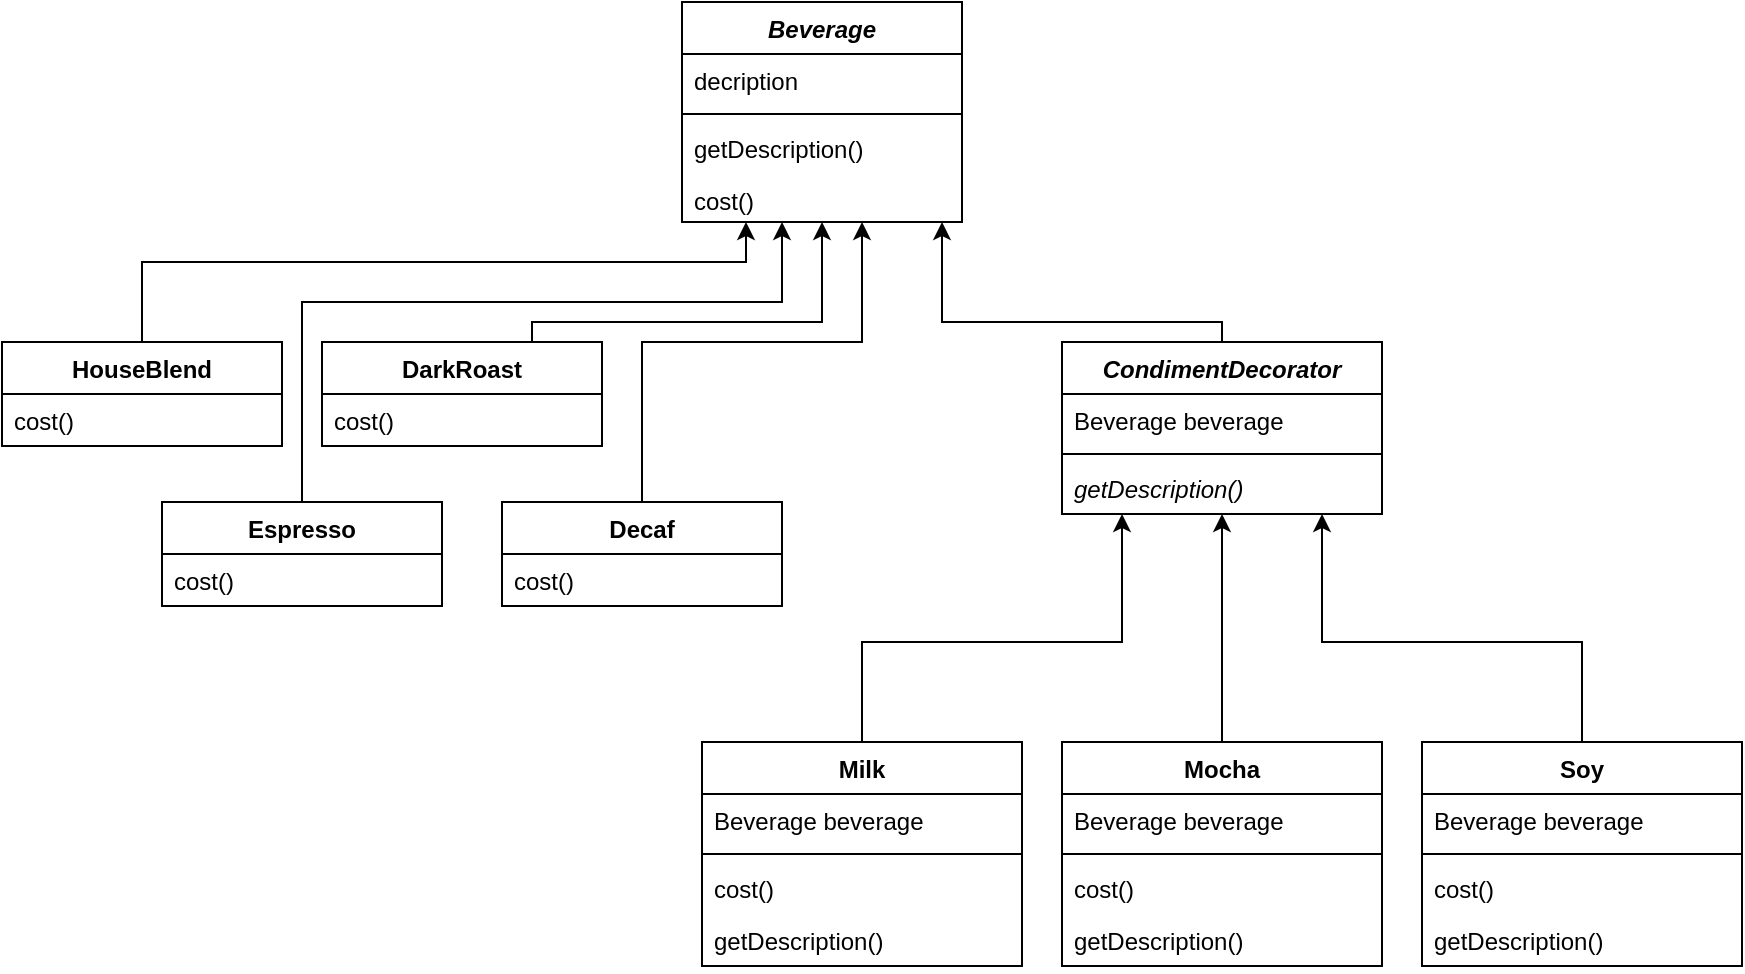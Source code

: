 <mxfile version="20.3.2" type="device"><diagram id="gKBvMfNL2u-t6U5Xzj0L" name="페이지-1"><mxGraphModel dx="1645" dy="956" grid="1" gridSize="10" guides="1" tooltips="1" connect="1" arrows="1" fold="1" page="1" pageScale="1" pageWidth="1169" pageHeight="827" math="0" shadow="0"><root><mxCell id="0"/><mxCell id="1" parent="0"/><mxCell id="0mgPA8OMtT7Yv3LcyubL-1" value="Beverage" style="swimlane;fontStyle=3;align=center;verticalAlign=top;childLayout=stackLayout;horizontal=1;startSize=26;horizontalStack=0;resizeParent=1;resizeParentMax=0;resizeLast=0;collapsible=1;marginBottom=0;" vertex="1" parent="1"><mxGeometry x="490" y="173" width="140" height="110" as="geometry"/></mxCell><mxCell id="0mgPA8OMtT7Yv3LcyubL-2" value="decription" style="text;strokeColor=none;fillColor=none;align=left;verticalAlign=top;spacingLeft=4;spacingRight=4;overflow=hidden;rotatable=0;points=[[0,0.5],[1,0.5]];portConstraint=eastwest;" vertex="1" parent="0mgPA8OMtT7Yv3LcyubL-1"><mxGeometry y="26" width="140" height="26" as="geometry"/></mxCell><mxCell id="0mgPA8OMtT7Yv3LcyubL-3" value="" style="line;strokeWidth=1;fillColor=none;align=left;verticalAlign=middle;spacingTop=-1;spacingLeft=3;spacingRight=3;rotatable=0;labelPosition=right;points=[];portConstraint=eastwest;strokeColor=inherit;" vertex="1" parent="0mgPA8OMtT7Yv3LcyubL-1"><mxGeometry y="52" width="140" height="8" as="geometry"/></mxCell><mxCell id="0mgPA8OMtT7Yv3LcyubL-4" value="getDescription()" style="text;strokeColor=none;fillColor=none;align=left;verticalAlign=top;spacingLeft=4;spacingRight=4;overflow=hidden;rotatable=0;points=[[0,0.5],[1,0.5]];portConstraint=eastwest;" vertex="1" parent="0mgPA8OMtT7Yv3LcyubL-1"><mxGeometry y="60" width="140" height="26" as="geometry"/></mxCell><mxCell id="0mgPA8OMtT7Yv3LcyubL-5" value="cost()" style="text;strokeColor=none;fillColor=none;align=left;verticalAlign=top;spacingLeft=4;spacingRight=4;overflow=hidden;rotatable=0;points=[[0,0.5],[1,0.5]];portConstraint=eastwest;" vertex="1" parent="0mgPA8OMtT7Yv3LcyubL-1"><mxGeometry y="86" width="140" height="24" as="geometry"/></mxCell><mxCell id="0mgPA8OMtT7Yv3LcyubL-23" style="edgeStyle=orthogonalEdgeStyle;rounded=0;orthogonalLoop=1;jettySize=auto;html=1;exitX=0.5;exitY=0;exitDx=0;exitDy=0;" edge="1" parent="1" source="0mgPA8OMtT7Yv3LcyubL-10" target="0mgPA8OMtT7Yv3LcyubL-5"><mxGeometry relative="1" as="geometry"><mxPoint x="522" y="293" as="targetPoint"/><Array as="points"><mxPoint x="220" y="303"/><mxPoint x="522" y="303"/></Array></mxGeometry></mxCell><mxCell id="0mgPA8OMtT7Yv3LcyubL-10" value="HouseBlend" style="swimlane;fontStyle=1;childLayout=stackLayout;horizontal=1;startSize=26;fillColor=none;horizontalStack=0;resizeParent=1;resizeParentMax=0;resizeLast=0;collapsible=1;marginBottom=0;" vertex="1" parent="1"><mxGeometry x="150" y="343" width="140" height="52" as="geometry"/></mxCell><mxCell id="0mgPA8OMtT7Yv3LcyubL-11" value="cost()" style="text;strokeColor=none;fillColor=none;align=left;verticalAlign=top;spacingLeft=4;spacingRight=4;overflow=hidden;rotatable=0;points=[[0,0.5],[1,0.5]];portConstraint=eastwest;" vertex="1" parent="0mgPA8OMtT7Yv3LcyubL-10"><mxGeometry y="26" width="140" height="26" as="geometry"/></mxCell><mxCell id="0mgPA8OMtT7Yv3LcyubL-14" value="DarkRoast" style="swimlane;fontStyle=1;childLayout=stackLayout;horizontal=1;startSize=26;fillColor=none;horizontalStack=0;resizeParent=1;resizeParentMax=0;resizeLast=0;collapsible=1;marginBottom=0;" vertex="1" parent="1"><mxGeometry x="310" y="343" width="140" height="52" as="geometry"/></mxCell><mxCell id="0mgPA8OMtT7Yv3LcyubL-15" value="cost()" style="text;strokeColor=none;fillColor=none;align=left;verticalAlign=top;spacingLeft=4;spacingRight=4;overflow=hidden;rotatable=0;points=[[0,0.5],[1,0.5]];portConstraint=eastwest;" vertex="1" parent="0mgPA8OMtT7Yv3LcyubL-14"><mxGeometry y="26" width="140" height="26" as="geometry"/></mxCell><mxCell id="0mgPA8OMtT7Yv3LcyubL-26" style="edgeStyle=orthogonalEdgeStyle;rounded=0;orthogonalLoop=1;jettySize=auto;html=1;exitX=0.5;exitY=0;exitDx=0;exitDy=0;" edge="1" parent="1" source="0mgPA8OMtT7Yv3LcyubL-16" target="0mgPA8OMtT7Yv3LcyubL-5"><mxGeometry relative="1" as="geometry"><mxPoint x="550" y="284" as="targetPoint"/><Array as="points"><mxPoint x="300" y="323"/><mxPoint x="540" y="323"/></Array></mxGeometry></mxCell><mxCell id="0mgPA8OMtT7Yv3LcyubL-16" value="Espresso" style="swimlane;fontStyle=1;childLayout=stackLayout;horizontal=1;startSize=26;fillColor=none;horizontalStack=0;resizeParent=1;resizeParentMax=0;resizeLast=0;collapsible=1;marginBottom=0;" vertex="1" parent="1"><mxGeometry x="230" y="423" width="140" height="52" as="geometry"/></mxCell><mxCell id="0mgPA8OMtT7Yv3LcyubL-17" value="cost()" style="text;strokeColor=none;fillColor=none;align=left;verticalAlign=top;spacingLeft=4;spacingRight=4;overflow=hidden;rotatable=0;points=[[0,0.5],[1,0.5]];portConstraint=eastwest;" vertex="1" parent="0mgPA8OMtT7Yv3LcyubL-16"><mxGeometry y="26" width="140" height="26" as="geometry"/></mxCell><mxCell id="0mgPA8OMtT7Yv3LcyubL-28" style="edgeStyle=orthogonalEdgeStyle;rounded=0;orthogonalLoop=1;jettySize=auto;html=1;exitX=0.5;exitY=0;exitDx=0;exitDy=0;" edge="1" parent="1" source="0mgPA8OMtT7Yv3LcyubL-18" target="0mgPA8OMtT7Yv3LcyubL-5"><mxGeometry relative="1" as="geometry"><Array as="points"><mxPoint x="470" y="343"/><mxPoint x="580" y="343"/></Array></mxGeometry></mxCell><mxCell id="0mgPA8OMtT7Yv3LcyubL-18" value="Decaf" style="swimlane;fontStyle=1;childLayout=stackLayout;horizontal=1;startSize=26;fillColor=none;horizontalStack=0;resizeParent=1;resizeParentMax=0;resizeLast=0;collapsible=1;marginBottom=0;" vertex="1" parent="1"><mxGeometry x="400" y="423" width="140" height="52" as="geometry"/></mxCell><mxCell id="0mgPA8OMtT7Yv3LcyubL-19" value="cost()" style="text;strokeColor=none;fillColor=none;align=left;verticalAlign=top;spacingLeft=4;spacingRight=4;overflow=hidden;rotatable=0;points=[[0,0.5],[1,0.5]];portConstraint=eastwest;" vertex="1" parent="0mgPA8OMtT7Yv3LcyubL-18"><mxGeometry y="26" width="140" height="26" as="geometry"/></mxCell><mxCell id="0mgPA8OMtT7Yv3LcyubL-25" style="edgeStyle=orthogonalEdgeStyle;rounded=0;orthogonalLoop=1;jettySize=auto;html=1;exitX=0.75;exitY=0;exitDx=0;exitDy=0;" edge="1" parent="1" source="0mgPA8OMtT7Yv3LcyubL-14" target="0mgPA8OMtT7Yv3LcyubL-5"><mxGeometry relative="1" as="geometry"><mxPoint x="400" y="343" as="sourcePoint"/><mxPoint x="600" y="283" as="targetPoint"/><Array as="points"><mxPoint x="415" y="333"/><mxPoint x="560" y="333"/></Array></mxGeometry></mxCell><mxCell id="0mgPA8OMtT7Yv3LcyubL-37" style="edgeStyle=orthogonalEdgeStyle;rounded=0;orthogonalLoop=1;jettySize=auto;html=1;exitX=0.5;exitY=0;exitDx=0;exitDy=0;" edge="1" parent="1" target="0mgPA8OMtT7Yv3LcyubL-5"><mxGeometry relative="1" as="geometry"><mxPoint x="760" y="343" as="sourcePoint"/><Array as="points"><mxPoint x="620" y="333"/></Array></mxGeometry></mxCell><mxCell id="0mgPA8OMtT7Yv3LcyubL-38" value="CondimentDecorator" style="swimlane;fontStyle=3;align=center;verticalAlign=top;childLayout=stackLayout;horizontal=1;startSize=26;horizontalStack=0;resizeParent=1;resizeParentMax=0;resizeLast=0;collapsible=1;marginBottom=0;" vertex="1" parent="1"><mxGeometry x="680" y="343" width="160" height="86" as="geometry"/></mxCell><mxCell id="0mgPA8OMtT7Yv3LcyubL-39" value="Beverage beverage" style="text;strokeColor=none;fillColor=none;align=left;verticalAlign=top;spacingLeft=4;spacingRight=4;overflow=hidden;rotatable=0;points=[[0,0.5],[1,0.5]];portConstraint=eastwest;" vertex="1" parent="0mgPA8OMtT7Yv3LcyubL-38"><mxGeometry y="26" width="160" height="26" as="geometry"/></mxCell><mxCell id="0mgPA8OMtT7Yv3LcyubL-40" value="" style="line;strokeWidth=1;fillColor=none;align=left;verticalAlign=middle;spacingTop=-1;spacingLeft=3;spacingRight=3;rotatable=0;labelPosition=right;points=[];portConstraint=eastwest;strokeColor=inherit;" vertex="1" parent="0mgPA8OMtT7Yv3LcyubL-38"><mxGeometry y="52" width="160" height="8" as="geometry"/></mxCell><mxCell id="0mgPA8OMtT7Yv3LcyubL-41" value="getDescription()" style="text;strokeColor=none;fillColor=none;align=left;verticalAlign=top;spacingLeft=4;spacingRight=4;overflow=hidden;rotatable=0;points=[[0,0.5],[1,0.5]];portConstraint=eastwest;fontStyle=2" vertex="1" parent="0mgPA8OMtT7Yv3LcyubL-38"><mxGeometry y="60" width="160" height="26" as="geometry"/></mxCell><mxCell id="0mgPA8OMtT7Yv3LcyubL-68" style="edgeStyle=orthogonalEdgeStyle;rounded=0;orthogonalLoop=1;jettySize=auto;html=1;exitX=0.5;exitY=0;exitDx=0;exitDy=0;" edge="1" parent="1" source="0mgPA8OMtT7Yv3LcyubL-53" target="0mgPA8OMtT7Yv3LcyubL-41"><mxGeometry relative="1" as="geometry"><Array as="points"><mxPoint x="580" y="493"/><mxPoint x="710" y="493"/></Array></mxGeometry></mxCell><mxCell id="0mgPA8OMtT7Yv3LcyubL-53" value="Milk" style="swimlane;fontStyle=1;align=center;verticalAlign=top;childLayout=stackLayout;horizontal=1;startSize=26;horizontalStack=0;resizeParent=1;resizeParentMax=0;resizeLast=0;collapsible=1;marginBottom=0;" vertex="1" parent="1"><mxGeometry x="500" y="543" width="160" height="112" as="geometry"/></mxCell><mxCell id="0mgPA8OMtT7Yv3LcyubL-54" value="Beverage beverage" style="text;strokeColor=none;fillColor=none;align=left;verticalAlign=top;spacingLeft=4;spacingRight=4;overflow=hidden;rotatable=0;points=[[0,0.5],[1,0.5]];portConstraint=eastwest;" vertex="1" parent="0mgPA8OMtT7Yv3LcyubL-53"><mxGeometry y="26" width="160" height="26" as="geometry"/></mxCell><mxCell id="0mgPA8OMtT7Yv3LcyubL-55" value="" style="line;strokeWidth=1;fillColor=none;align=left;verticalAlign=middle;spacingTop=-1;spacingLeft=3;spacingRight=3;rotatable=0;labelPosition=right;points=[];portConstraint=eastwest;strokeColor=inherit;" vertex="1" parent="0mgPA8OMtT7Yv3LcyubL-53"><mxGeometry y="52" width="160" height="8" as="geometry"/></mxCell><mxCell id="0mgPA8OMtT7Yv3LcyubL-56" value="cost()" style="text;strokeColor=none;fillColor=none;align=left;verticalAlign=top;spacingLeft=4;spacingRight=4;overflow=hidden;rotatable=0;points=[[0,0.5],[1,0.5]];portConstraint=eastwest;" vertex="1" parent="0mgPA8OMtT7Yv3LcyubL-53"><mxGeometry y="60" width="160" height="26" as="geometry"/></mxCell><mxCell id="0mgPA8OMtT7Yv3LcyubL-57" value="getDescription()" style="text;strokeColor=none;fillColor=none;align=left;verticalAlign=top;spacingLeft=4;spacingRight=4;overflow=hidden;rotatable=0;points=[[0,0.5],[1,0.5]];portConstraint=eastwest;" vertex="1" parent="0mgPA8OMtT7Yv3LcyubL-53"><mxGeometry y="86" width="160" height="26" as="geometry"/></mxCell><mxCell id="0mgPA8OMtT7Yv3LcyubL-69" style="edgeStyle=orthogonalEdgeStyle;rounded=0;orthogonalLoop=1;jettySize=auto;html=1;exitX=0.5;exitY=0;exitDx=0;exitDy=0;" edge="1" parent="1" source="0mgPA8OMtT7Yv3LcyubL-58" target="0mgPA8OMtT7Yv3LcyubL-41"><mxGeometry relative="1" as="geometry"><Array as="points"><mxPoint x="760" y="523"/></Array></mxGeometry></mxCell><mxCell id="0mgPA8OMtT7Yv3LcyubL-58" value="Mocha" style="swimlane;fontStyle=1;align=center;verticalAlign=top;childLayout=stackLayout;horizontal=1;startSize=26;horizontalStack=0;resizeParent=1;resizeParentMax=0;resizeLast=0;collapsible=1;marginBottom=0;" vertex="1" parent="1"><mxGeometry x="680" y="543" width="160" height="112" as="geometry"/></mxCell><mxCell id="0mgPA8OMtT7Yv3LcyubL-59" value="Beverage beverage" style="text;strokeColor=none;fillColor=none;align=left;verticalAlign=top;spacingLeft=4;spacingRight=4;overflow=hidden;rotatable=0;points=[[0,0.5],[1,0.5]];portConstraint=eastwest;" vertex="1" parent="0mgPA8OMtT7Yv3LcyubL-58"><mxGeometry y="26" width="160" height="26" as="geometry"/></mxCell><mxCell id="0mgPA8OMtT7Yv3LcyubL-60" value="" style="line;strokeWidth=1;fillColor=none;align=left;verticalAlign=middle;spacingTop=-1;spacingLeft=3;spacingRight=3;rotatable=0;labelPosition=right;points=[];portConstraint=eastwest;strokeColor=inherit;" vertex="1" parent="0mgPA8OMtT7Yv3LcyubL-58"><mxGeometry y="52" width="160" height="8" as="geometry"/></mxCell><mxCell id="0mgPA8OMtT7Yv3LcyubL-61" value="cost()" style="text;strokeColor=none;fillColor=none;align=left;verticalAlign=top;spacingLeft=4;spacingRight=4;overflow=hidden;rotatable=0;points=[[0,0.5],[1,0.5]];portConstraint=eastwest;" vertex="1" parent="0mgPA8OMtT7Yv3LcyubL-58"><mxGeometry y="60" width="160" height="26" as="geometry"/></mxCell><mxCell id="0mgPA8OMtT7Yv3LcyubL-62" value="getDescription()" style="text;strokeColor=none;fillColor=none;align=left;verticalAlign=top;spacingLeft=4;spacingRight=4;overflow=hidden;rotatable=0;points=[[0,0.5],[1,0.5]];portConstraint=eastwest;" vertex="1" parent="0mgPA8OMtT7Yv3LcyubL-58"><mxGeometry y="86" width="160" height="26" as="geometry"/></mxCell><mxCell id="0mgPA8OMtT7Yv3LcyubL-70" style="edgeStyle=orthogonalEdgeStyle;rounded=0;orthogonalLoop=1;jettySize=auto;html=1;exitX=0.5;exitY=0;exitDx=0;exitDy=0;" edge="1" parent="1" source="0mgPA8OMtT7Yv3LcyubL-63" target="0mgPA8OMtT7Yv3LcyubL-41"><mxGeometry relative="1" as="geometry"><Array as="points"><mxPoint x="940" y="493"/><mxPoint x="810" y="493"/></Array></mxGeometry></mxCell><mxCell id="0mgPA8OMtT7Yv3LcyubL-63" value="Soy" style="swimlane;fontStyle=1;align=center;verticalAlign=top;childLayout=stackLayout;horizontal=1;startSize=26;horizontalStack=0;resizeParent=1;resizeParentMax=0;resizeLast=0;collapsible=1;marginBottom=0;" vertex="1" parent="1"><mxGeometry x="860" y="543" width="160" height="112" as="geometry"/></mxCell><mxCell id="0mgPA8OMtT7Yv3LcyubL-64" value="Beverage beverage" style="text;strokeColor=none;fillColor=none;align=left;verticalAlign=top;spacingLeft=4;spacingRight=4;overflow=hidden;rotatable=0;points=[[0,0.5],[1,0.5]];portConstraint=eastwest;" vertex="1" parent="0mgPA8OMtT7Yv3LcyubL-63"><mxGeometry y="26" width="160" height="26" as="geometry"/></mxCell><mxCell id="0mgPA8OMtT7Yv3LcyubL-65" value="" style="line;strokeWidth=1;fillColor=none;align=left;verticalAlign=middle;spacingTop=-1;spacingLeft=3;spacingRight=3;rotatable=0;labelPosition=right;points=[];portConstraint=eastwest;strokeColor=inherit;" vertex="1" parent="0mgPA8OMtT7Yv3LcyubL-63"><mxGeometry y="52" width="160" height="8" as="geometry"/></mxCell><mxCell id="0mgPA8OMtT7Yv3LcyubL-66" value="cost()" style="text;strokeColor=none;fillColor=none;align=left;verticalAlign=top;spacingLeft=4;spacingRight=4;overflow=hidden;rotatable=0;points=[[0,0.5],[1,0.5]];portConstraint=eastwest;" vertex="1" parent="0mgPA8OMtT7Yv3LcyubL-63"><mxGeometry y="60" width="160" height="26" as="geometry"/></mxCell><mxCell id="0mgPA8OMtT7Yv3LcyubL-67" value="getDescription()" style="text;strokeColor=none;fillColor=none;align=left;verticalAlign=top;spacingLeft=4;spacingRight=4;overflow=hidden;rotatable=0;points=[[0,0.5],[1,0.5]];portConstraint=eastwest;" vertex="1" parent="0mgPA8OMtT7Yv3LcyubL-63"><mxGeometry y="86" width="160" height="26" as="geometry"/></mxCell></root></mxGraphModel></diagram></mxfile>